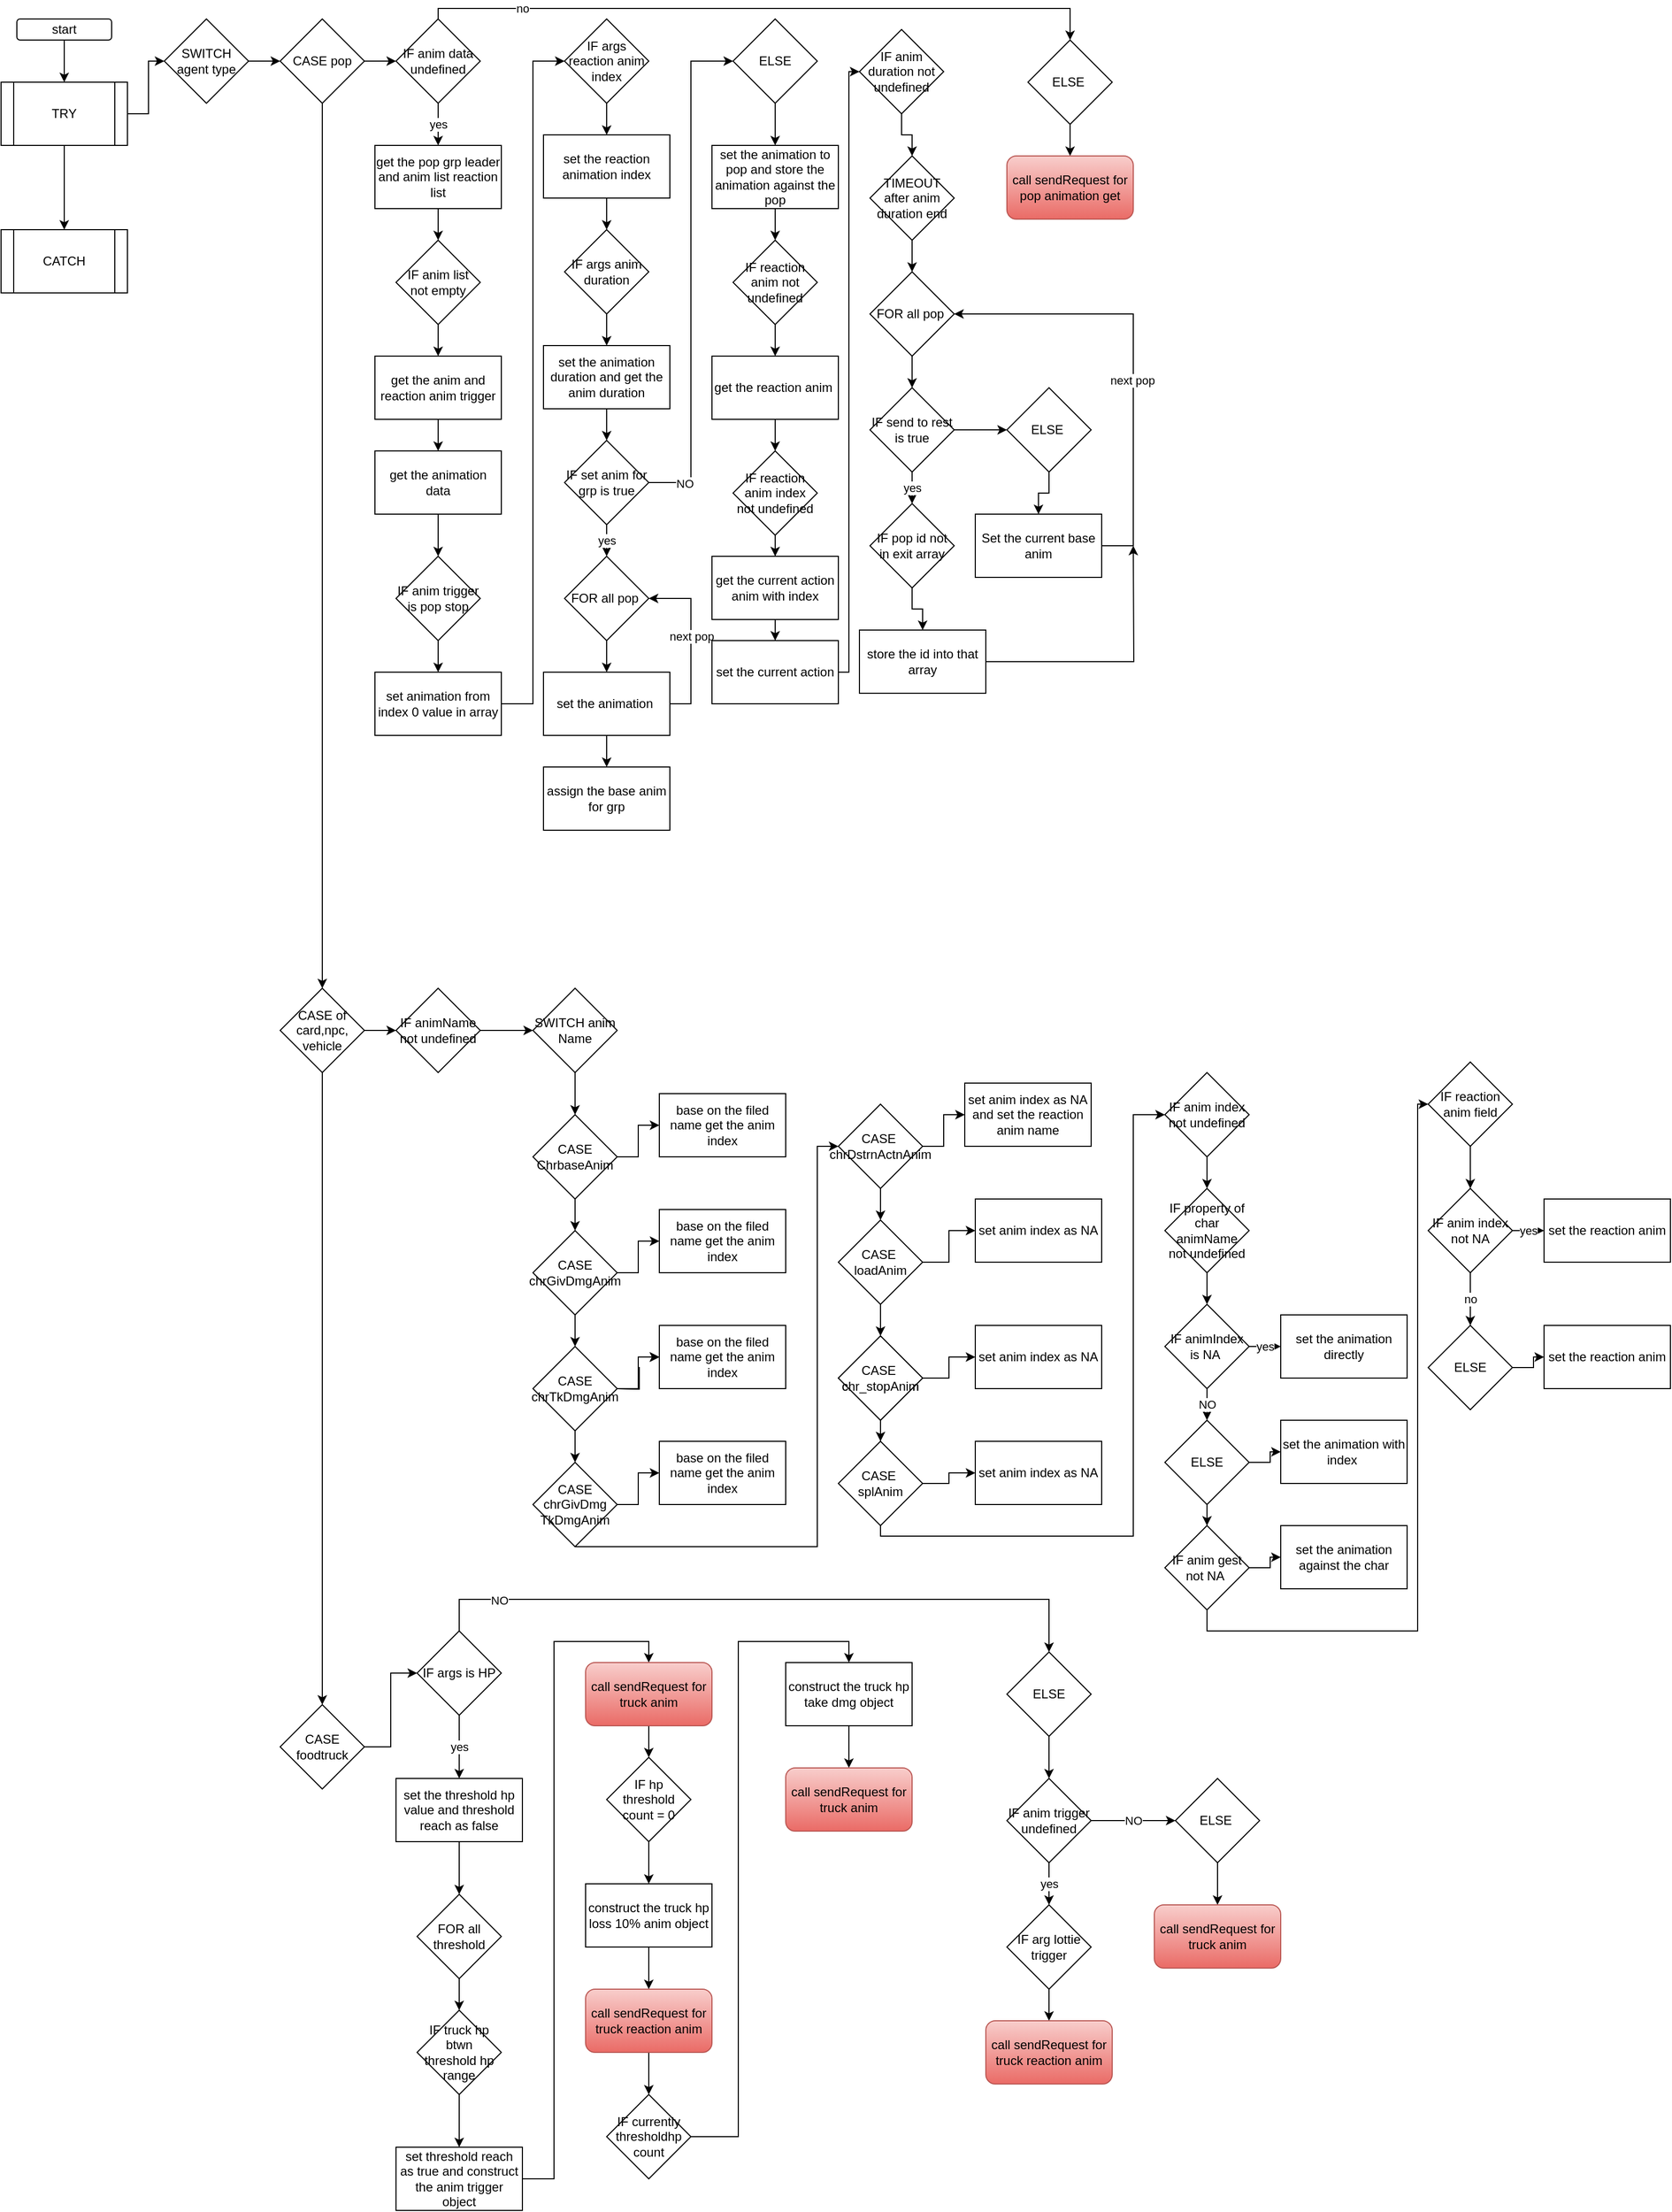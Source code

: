 <mxfile version="18.0.1" type="github">
  <diagram id="C_iFELaq9_Z8a1PLTSBP" name="Page-1">
    <mxGraphModel dx="1038" dy="579" grid="1" gridSize="10" guides="1" tooltips="1" connect="1" arrows="1" fold="1" page="1" pageScale="1" pageWidth="850" pageHeight="1100" math="0" shadow="0">
      <root>
        <mxCell id="0" />
        <mxCell id="1" parent="0" />
        <mxCell id="XiMoQWkBVZx55yZSZIgh-3" value="" style="edgeStyle=orthogonalEdgeStyle;rounded=0;orthogonalLoop=1;jettySize=auto;html=1;" edge="1" parent="1" source="XiMoQWkBVZx55yZSZIgh-1" target="XiMoQWkBVZx55yZSZIgh-2">
          <mxGeometry relative="1" as="geometry" />
        </mxCell>
        <mxCell id="XiMoQWkBVZx55yZSZIgh-1" value="start" style="rounded=1;whiteSpace=wrap;html=1;" vertex="1" parent="1">
          <mxGeometry x="40" y="40" width="90" height="20" as="geometry" />
        </mxCell>
        <mxCell id="XiMoQWkBVZx55yZSZIgh-5" value="" style="edgeStyle=orthogonalEdgeStyle;rounded=0;orthogonalLoop=1;jettySize=auto;html=1;" edge="1" parent="1" source="XiMoQWkBVZx55yZSZIgh-2" target="XiMoQWkBVZx55yZSZIgh-4">
          <mxGeometry relative="1" as="geometry" />
        </mxCell>
        <mxCell id="XiMoQWkBVZx55yZSZIgh-7" value="" style="edgeStyle=orthogonalEdgeStyle;rounded=0;orthogonalLoop=1;jettySize=auto;html=1;" edge="1" parent="1" source="XiMoQWkBVZx55yZSZIgh-2" target="XiMoQWkBVZx55yZSZIgh-6">
          <mxGeometry relative="1" as="geometry" />
        </mxCell>
        <mxCell id="XiMoQWkBVZx55yZSZIgh-2" value="TRY" style="shape=process;whiteSpace=wrap;html=1;backgroundOutline=1;" vertex="1" parent="1">
          <mxGeometry x="25" y="100" width="120" height="60" as="geometry" />
        </mxCell>
        <mxCell id="XiMoQWkBVZx55yZSZIgh-4" value="CATCH" style="shape=process;whiteSpace=wrap;html=1;backgroundOutline=1;" vertex="1" parent="1">
          <mxGeometry x="25" y="240" width="120" height="60" as="geometry" />
        </mxCell>
        <mxCell id="XiMoQWkBVZx55yZSZIgh-9" value="" style="edgeStyle=orthogonalEdgeStyle;rounded=0;orthogonalLoop=1;jettySize=auto;html=1;" edge="1" parent="1" source="XiMoQWkBVZx55yZSZIgh-6" target="XiMoQWkBVZx55yZSZIgh-8">
          <mxGeometry relative="1" as="geometry" />
        </mxCell>
        <mxCell id="XiMoQWkBVZx55yZSZIgh-6" value="SWITCH agent type" style="rhombus;whiteSpace=wrap;html=1;" vertex="1" parent="1">
          <mxGeometry x="180" y="40" width="80" height="80" as="geometry" />
        </mxCell>
        <mxCell id="XiMoQWkBVZx55yZSZIgh-11" value="" style="edgeStyle=orthogonalEdgeStyle;rounded=0;orthogonalLoop=1;jettySize=auto;html=1;" edge="1" parent="1" source="XiMoQWkBVZx55yZSZIgh-8" target="XiMoQWkBVZx55yZSZIgh-10">
          <mxGeometry relative="1" as="geometry" />
        </mxCell>
        <mxCell id="XiMoQWkBVZx55yZSZIgh-88" value="" style="edgeStyle=orthogonalEdgeStyle;rounded=0;orthogonalLoop=1;jettySize=auto;html=1;" edge="1" parent="1" source="XiMoQWkBVZx55yZSZIgh-8" target="XiMoQWkBVZx55yZSZIgh-87">
          <mxGeometry relative="1" as="geometry" />
        </mxCell>
        <mxCell id="XiMoQWkBVZx55yZSZIgh-8" value="CASE pop" style="rhombus;whiteSpace=wrap;html=1;" vertex="1" parent="1">
          <mxGeometry x="290" y="40" width="80" height="80" as="geometry" />
        </mxCell>
        <mxCell id="XiMoQWkBVZx55yZSZIgh-13" value="yes" style="edgeStyle=orthogonalEdgeStyle;rounded=0;orthogonalLoop=1;jettySize=auto;html=1;" edge="1" parent="1" source="XiMoQWkBVZx55yZSZIgh-10" target="XiMoQWkBVZx55yZSZIgh-12">
          <mxGeometry relative="1" as="geometry" />
        </mxCell>
        <mxCell id="XiMoQWkBVZx55yZSZIgh-83" value="" style="edgeStyle=orthogonalEdgeStyle;rounded=0;orthogonalLoop=1;jettySize=auto;html=1;" edge="1" parent="1" source="XiMoQWkBVZx55yZSZIgh-10" target="XiMoQWkBVZx55yZSZIgh-82">
          <mxGeometry relative="1" as="geometry">
            <Array as="points">
              <mxPoint x="440" y="30" />
              <mxPoint x="1040" y="30" />
            </Array>
          </mxGeometry>
        </mxCell>
        <mxCell id="XiMoQWkBVZx55yZSZIgh-84" value="no" style="edgeLabel;html=1;align=center;verticalAlign=middle;resizable=0;points=[];" vertex="1" connectable="0" parent="XiMoQWkBVZx55yZSZIgh-83">
          <mxGeometry x="-0.719" relative="1" as="geometry">
            <mxPoint as="offset" />
          </mxGeometry>
        </mxCell>
        <mxCell id="XiMoQWkBVZx55yZSZIgh-10" value="IF anim data undefined" style="rhombus;whiteSpace=wrap;html=1;" vertex="1" parent="1">
          <mxGeometry x="400" y="40" width="80" height="80" as="geometry" />
        </mxCell>
        <mxCell id="XiMoQWkBVZx55yZSZIgh-15" value="" style="edgeStyle=orthogonalEdgeStyle;rounded=0;orthogonalLoop=1;jettySize=auto;html=1;" edge="1" parent="1" source="XiMoQWkBVZx55yZSZIgh-12" target="XiMoQWkBVZx55yZSZIgh-14">
          <mxGeometry relative="1" as="geometry" />
        </mxCell>
        <mxCell id="XiMoQWkBVZx55yZSZIgh-12" value="get the pop grp leader and anim list reaction list" style="whiteSpace=wrap;html=1;" vertex="1" parent="1">
          <mxGeometry x="380" y="160" width="120" height="60" as="geometry" />
        </mxCell>
        <mxCell id="XiMoQWkBVZx55yZSZIgh-17" value="" style="edgeStyle=orthogonalEdgeStyle;rounded=0;orthogonalLoop=1;jettySize=auto;html=1;" edge="1" parent="1" source="XiMoQWkBVZx55yZSZIgh-14" target="XiMoQWkBVZx55yZSZIgh-16">
          <mxGeometry relative="1" as="geometry" />
        </mxCell>
        <mxCell id="XiMoQWkBVZx55yZSZIgh-14" value="IF anim list not empty" style="rhombus;whiteSpace=wrap;html=1;" vertex="1" parent="1">
          <mxGeometry x="400" y="250" width="80" height="80" as="geometry" />
        </mxCell>
        <mxCell id="XiMoQWkBVZx55yZSZIgh-19" value="" style="edgeStyle=orthogonalEdgeStyle;rounded=0;orthogonalLoop=1;jettySize=auto;html=1;" edge="1" parent="1" source="XiMoQWkBVZx55yZSZIgh-16" target="XiMoQWkBVZx55yZSZIgh-18">
          <mxGeometry relative="1" as="geometry" />
        </mxCell>
        <mxCell id="XiMoQWkBVZx55yZSZIgh-16" value="get the anim and reaction anim trigger" style="whiteSpace=wrap;html=1;" vertex="1" parent="1">
          <mxGeometry x="380" y="360" width="120" height="60" as="geometry" />
        </mxCell>
        <mxCell id="XiMoQWkBVZx55yZSZIgh-21" value="" style="edgeStyle=orthogonalEdgeStyle;rounded=0;orthogonalLoop=1;jettySize=auto;html=1;" edge="1" parent="1" source="XiMoQWkBVZx55yZSZIgh-18" target="XiMoQWkBVZx55yZSZIgh-20">
          <mxGeometry relative="1" as="geometry" />
        </mxCell>
        <mxCell id="XiMoQWkBVZx55yZSZIgh-18" value="get the animation data" style="whiteSpace=wrap;html=1;" vertex="1" parent="1">
          <mxGeometry x="380" y="450" width="120" height="60" as="geometry" />
        </mxCell>
        <mxCell id="XiMoQWkBVZx55yZSZIgh-23" value="" style="edgeStyle=orthogonalEdgeStyle;rounded=0;orthogonalLoop=1;jettySize=auto;html=1;" edge="1" parent="1" source="XiMoQWkBVZx55yZSZIgh-20" target="XiMoQWkBVZx55yZSZIgh-22">
          <mxGeometry relative="1" as="geometry" />
        </mxCell>
        <mxCell id="XiMoQWkBVZx55yZSZIgh-20" value="IF anim trigger is pop stop" style="rhombus;whiteSpace=wrap;html=1;" vertex="1" parent="1">
          <mxGeometry x="400" y="550" width="80" height="80" as="geometry" />
        </mxCell>
        <mxCell id="XiMoQWkBVZx55yZSZIgh-25" value="" style="edgeStyle=orthogonalEdgeStyle;rounded=0;orthogonalLoop=1;jettySize=auto;html=1;" edge="1" parent="1" source="XiMoQWkBVZx55yZSZIgh-22" target="XiMoQWkBVZx55yZSZIgh-24">
          <mxGeometry relative="1" as="geometry">
            <Array as="points">
              <mxPoint x="530" y="690" />
              <mxPoint x="530" y="80" />
            </Array>
          </mxGeometry>
        </mxCell>
        <mxCell id="XiMoQWkBVZx55yZSZIgh-22" value="set animation from index 0 value in array" style="whiteSpace=wrap;html=1;" vertex="1" parent="1">
          <mxGeometry x="380" y="660" width="120" height="60" as="geometry" />
        </mxCell>
        <mxCell id="XiMoQWkBVZx55yZSZIgh-27" value="" style="edgeStyle=orthogonalEdgeStyle;rounded=0;orthogonalLoop=1;jettySize=auto;html=1;" edge="1" parent="1" source="XiMoQWkBVZx55yZSZIgh-24" target="XiMoQWkBVZx55yZSZIgh-26">
          <mxGeometry relative="1" as="geometry" />
        </mxCell>
        <mxCell id="XiMoQWkBVZx55yZSZIgh-24" value="IF args reaction anim index" style="rhombus;whiteSpace=wrap;html=1;" vertex="1" parent="1">
          <mxGeometry x="560" y="40" width="80" height="80" as="geometry" />
        </mxCell>
        <mxCell id="XiMoQWkBVZx55yZSZIgh-30" value="" style="edgeStyle=orthogonalEdgeStyle;rounded=0;orthogonalLoop=1;jettySize=auto;html=1;" edge="1" parent="1" source="XiMoQWkBVZx55yZSZIgh-26" target="XiMoQWkBVZx55yZSZIgh-28">
          <mxGeometry relative="1" as="geometry" />
        </mxCell>
        <mxCell id="XiMoQWkBVZx55yZSZIgh-26" value="set the reaction animation index" style="whiteSpace=wrap;html=1;" vertex="1" parent="1">
          <mxGeometry x="540" y="150" width="120" height="60" as="geometry" />
        </mxCell>
        <mxCell id="XiMoQWkBVZx55yZSZIgh-32" value="" style="edgeStyle=orthogonalEdgeStyle;rounded=0;orthogonalLoop=1;jettySize=auto;html=1;" edge="1" parent="1" source="XiMoQWkBVZx55yZSZIgh-28" target="XiMoQWkBVZx55yZSZIgh-29">
          <mxGeometry relative="1" as="geometry" />
        </mxCell>
        <mxCell id="XiMoQWkBVZx55yZSZIgh-28" value="IF args anim duration" style="rhombus;whiteSpace=wrap;html=1;" vertex="1" parent="1">
          <mxGeometry x="560" y="240" width="80" height="80" as="geometry" />
        </mxCell>
        <mxCell id="XiMoQWkBVZx55yZSZIgh-34" value="" style="edgeStyle=orthogonalEdgeStyle;rounded=0;orthogonalLoop=1;jettySize=auto;html=1;" edge="1" parent="1" source="XiMoQWkBVZx55yZSZIgh-29" target="XiMoQWkBVZx55yZSZIgh-33">
          <mxGeometry relative="1" as="geometry" />
        </mxCell>
        <mxCell id="XiMoQWkBVZx55yZSZIgh-29" value="set the animation duration and get the anim duration" style="whiteSpace=wrap;html=1;" vertex="1" parent="1">
          <mxGeometry x="540" y="350" width="120" height="60" as="geometry" />
        </mxCell>
        <mxCell id="XiMoQWkBVZx55yZSZIgh-36" value="yes" style="edgeStyle=orthogonalEdgeStyle;rounded=0;orthogonalLoop=1;jettySize=auto;html=1;" edge="1" parent="1" source="XiMoQWkBVZx55yZSZIgh-33" target="XiMoQWkBVZx55yZSZIgh-35">
          <mxGeometry relative="1" as="geometry" />
        </mxCell>
        <mxCell id="XiMoQWkBVZx55yZSZIgh-46" value="" style="edgeStyle=orthogonalEdgeStyle;rounded=0;orthogonalLoop=1;jettySize=auto;html=1;entryX=0;entryY=0.5;entryDx=0;entryDy=0;" edge="1" parent="1" source="XiMoQWkBVZx55yZSZIgh-33" target="XiMoQWkBVZx55yZSZIgh-45">
          <mxGeometry relative="1" as="geometry">
            <Array as="points">
              <mxPoint x="680" y="480" />
              <mxPoint x="680" y="80" />
            </Array>
          </mxGeometry>
        </mxCell>
        <mxCell id="XiMoQWkBVZx55yZSZIgh-47" value="NO" style="edgeLabel;html=1;align=center;verticalAlign=middle;resizable=0;points=[];" vertex="1" connectable="0" parent="XiMoQWkBVZx55yZSZIgh-46">
          <mxGeometry x="-0.859" y="-1" relative="1" as="geometry">
            <mxPoint as="offset" />
          </mxGeometry>
        </mxCell>
        <mxCell id="XiMoQWkBVZx55yZSZIgh-33" value="IF set anim for grp is true" style="rhombus;whiteSpace=wrap;html=1;" vertex="1" parent="1">
          <mxGeometry x="560" y="440" width="80" height="80" as="geometry" />
        </mxCell>
        <mxCell id="XiMoQWkBVZx55yZSZIgh-40" value="" style="edgeStyle=orthogonalEdgeStyle;rounded=0;orthogonalLoop=1;jettySize=auto;html=1;" edge="1" parent="1" source="XiMoQWkBVZx55yZSZIgh-35" target="XiMoQWkBVZx55yZSZIgh-39">
          <mxGeometry relative="1" as="geometry" />
        </mxCell>
        <mxCell id="XiMoQWkBVZx55yZSZIgh-35" value="FOR all pop&amp;nbsp;" style="rhombus;whiteSpace=wrap;html=1;" vertex="1" parent="1">
          <mxGeometry x="560" y="550" width="80" height="80" as="geometry" />
        </mxCell>
        <mxCell id="XiMoQWkBVZx55yZSZIgh-42" value="" style="edgeStyle=orthogonalEdgeStyle;rounded=0;orthogonalLoop=1;jettySize=auto;html=1;" edge="1" parent="1" source="XiMoQWkBVZx55yZSZIgh-39" target="XiMoQWkBVZx55yZSZIgh-41">
          <mxGeometry relative="1" as="geometry" />
        </mxCell>
        <mxCell id="XiMoQWkBVZx55yZSZIgh-43" style="edgeStyle=orthogonalEdgeStyle;rounded=0;orthogonalLoop=1;jettySize=auto;html=1;entryX=1;entryY=0.5;entryDx=0;entryDy=0;" edge="1" parent="1" source="XiMoQWkBVZx55yZSZIgh-39" target="XiMoQWkBVZx55yZSZIgh-35">
          <mxGeometry relative="1" as="geometry">
            <Array as="points">
              <mxPoint x="680" y="690" />
              <mxPoint x="680" y="590" />
            </Array>
          </mxGeometry>
        </mxCell>
        <mxCell id="XiMoQWkBVZx55yZSZIgh-44" value="next pop&amp;nbsp;" style="edgeLabel;html=1;align=center;verticalAlign=middle;resizable=0;points=[];" vertex="1" connectable="0" parent="XiMoQWkBVZx55yZSZIgh-43">
          <mxGeometry x="0.05" y="-2" relative="1" as="geometry">
            <mxPoint as="offset" />
          </mxGeometry>
        </mxCell>
        <mxCell id="XiMoQWkBVZx55yZSZIgh-39" value="set the animation&amp;nbsp;" style="whiteSpace=wrap;html=1;" vertex="1" parent="1">
          <mxGeometry x="540" y="660" width="120" height="60" as="geometry" />
        </mxCell>
        <mxCell id="XiMoQWkBVZx55yZSZIgh-41" value="assign the base anim for grp" style="whiteSpace=wrap;html=1;" vertex="1" parent="1">
          <mxGeometry x="540" y="750" width="120" height="60" as="geometry" />
        </mxCell>
        <mxCell id="XiMoQWkBVZx55yZSZIgh-49" value="" style="edgeStyle=orthogonalEdgeStyle;rounded=0;orthogonalLoop=1;jettySize=auto;html=1;" edge="1" parent="1" source="XiMoQWkBVZx55yZSZIgh-45" target="XiMoQWkBVZx55yZSZIgh-48">
          <mxGeometry relative="1" as="geometry" />
        </mxCell>
        <mxCell id="XiMoQWkBVZx55yZSZIgh-45" value="ELSE" style="rhombus;whiteSpace=wrap;html=1;" vertex="1" parent="1">
          <mxGeometry x="720" y="40" width="80" height="80" as="geometry" />
        </mxCell>
        <mxCell id="XiMoQWkBVZx55yZSZIgh-51" value="" style="edgeStyle=orthogonalEdgeStyle;rounded=0;orthogonalLoop=1;jettySize=auto;html=1;" edge="1" parent="1" source="XiMoQWkBVZx55yZSZIgh-48" target="XiMoQWkBVZx55yZSZIgh-50">
          <mxGeometry relative="1" as="geometry" />
        </mxCell>
        <mxCell id="XiMoQWkBVZx55yZSZIgh-48" value="set the animation to pop and store the animation against the pop" style="whiteSpace=wrap;html=1;" vertex="1" parent="1">
          <mxGeometry x="700" y="160" width="120" height="60" as="geometry" />
        </mxCell>
        <mxCell id="XiMoQWkBVZx55yZSZIgh-53" value="" style="edgeStyle=orthogonalEdgeStyle;rounded=0;orthogonalLoop=1;jettySize=auto;html=1;" edge="1" parent="1" source="XiMoQWkBVZx55yZSZIgh-50" target="XiMoQWkBVZx55yZSZIgh-52">
          <mxGeometry relative="1" as="geometry" />
        </mxCell>
        <mxCell id="XiMoQWkBVZx55yZSZIgh-50" value="IF reaction anim not undefined" style="rhombus;whiteSpace=wrap;html=1;" vertex="1" parent="1">
          <mxGeometry x="720" y="250" width="80" height="80" as="geometry" />
        </mxCell>
        <mxCell id="XiMoQWkBVZx55yZSZIgh-55" value="" style="edgeStyle=orthogonalEdgeStyle;rounded=0;orthogonalLoop=1;jettySize=auto;html=1;" edge="1" parent="1" source="XiMoQWkBVZx55yZSZIgh-52" target="XiMoQWkBVZx55yZSZIgh-54">
          <mxGeometry relative="1" as="geometry" />
        </mxCell>
        <mxCell id="XiMoQWkBVZx55yZSZIgh-52" value="get the reaction anim&amp;nbsp;" style="whiteSpace=wrap;html=1;" vertex="1" parent="1">
          <mxGeometry x="700" y="360" width="120" height="60" as="geometry" />
        </mxCell>
        <mxCell id="XiMoQWkBVZx55yZSZIgh-57" value="" style="edgeStyle=orthogonalEdgeStyle;rounded=0;orthogonalLoop=1;jettySize=auto;html=1;" edge="1" parent="1" source="XiMoQWkBVZx55yZSZIgh-54" target="XiMoQWkBVZx55yZSZIgh-56">
          <mxGeometry relative="1" as="geometry" />
        </mxCell>
        <mxCell id="XiMoQWkBVZx55yZSZIgh-54" value="IF reaction anim index not undefined" style="rhombus;whiteSpace=wrap;html=1;" vertex="1" parent="1">
          <mxGeometry x="720" y="450" width="80" height="80" as="geometry" />
        </mxCell>
        <mxCell id="XiMoQWkBVZx55yZSZIgh-59" value="" style="edgeStyle=orthogonalEdgeStyle;rounded=0;orthogonalLoop=1;jettySize=auto;html=1;" edge="1" parent="1" source="XiMoQWkBVZx55yZSZIgh-56" target="XiMoQWkBVZx55yZSZIgh-58">
          <mxGeometry relative="1" as="geometry" />
        </mxCell>
        <mxCell id="XiMoQWkBVZx55yZSZIgh-56" value="get the current action anim with index" style="whiteSpace=wrap;html=1;" vertex="1" parent="1">
          <mxGeometry x="700" y="550" width="120" height="60" as="geometry" />
        </mxCell>
        <mxCell id="XiMoQWkBVZx55yZSZIgh-61" value="" style="edgeStyle=orthogonalEdgeStyle;rounded=0;orthogonalLoop=1;jettySize=auto;html=1;entryX=0;entryY=0.5;entryDx=0;entryDy=0;" edge="1" parent="1" source="XiMoQWkBVZx55yZSZIgh-58" target="XiMoQWkBVZx55yZSZIgh-60">
          <mxGeometry relative="1" as="geometry">
            <Array as="points">
              <mxPoint x="830" y="660" />
              <mxPoint x="830" y="90" />
            </Array>
          </mxGeometry>
        </mxCell>
        <mxCell id="XiMoQWkBVZx55yZSZIgh-58" value="set the current action" style="whiteSpace=wrap;html=1;" vertex="1" parent="1">
          <mxGeometry x="700" y="630" width="120" height="60" as="geometry" />
        </mxCell>
        <mxCell id="XiMoQWkBVZx55yZSZIgh-63" value="" style="edgeStyle=orthogonalEdgeStyle;rounded=0;orthogonalLoop=1;jettySize=auto;html=1;" edge="1" parent="1" source="XiMoQWkBVZx55yZSZIgh-60" target="XiMoQWkBVZx55yZSZIgh-62">
          <mxGeometry relative="1" as="geometry" />
        </mxCell>
        <mxCell id="XiMoQWkBVZx55yZSZIgh-60" value="IF anim duration not undefined" style="rhombus;whiteSpace=wrap;html=1;" vertex="1" parent="1">
          <mxGeometry x="840" y="50" width="80" height="80" as="geometry" />
        </mxCell>
        <mxCell id="XiMoQWkBVZx55yZSZIgh-65" value="" style="edgeStyle=orthogonalEdgeStyle;rounded=0;orthogonalLoop=1;jettySize=auto;html=1;" edge="1" parent="1" source="XiMoQWkBVZx55yZSZIgh-62" target="XiMoQWkBVZx55yZSZIgh-64">
          <mxGeometry relative="1" as="geometry" />
        </mxCell>
        <mxCell id="XiMoQWkBVZx55yZSZIgh-62" value="TIMEOUT after anim duration end" style="rhombus;whiteSpace=wrap;html=1;" vertex="1" parent="1">
          <mxGeometry x="850" y="170" width="80" height="80" as="geometry" />
        </mxCell>
        <mxCell id="XiMoQWkBVZx55yZSZIgh-67" value="" style="edgeStyle=orthogonalEdgeStyle;rounded=0;orthogonalLoop=1;jettySize=auto;html=1;" edge="1" parent="1" source="XiMoQWkBVZx55yZSZIgh-64" target="XiMoQWkBVZx55yZSZIgh-66">
          <mxGeometry relative="1" as="geometry" />
        </mxCell>
        <mxCell id="XiMoQWkBVZx55yZSZIgh-64" value="FOR all pop&amp;nbsp;" style="rhombus;whiteSpace=wrap;html=1;" vertex="1" parent="1">
          <mxGeometry x="850" y="280" width="80" height="80" as="geometry" />
        </mxCell>
        <mxCell id="XiMoQWkBVZx55yZSZIgh-69" value="yes" style="edgeStyle=orthogonalEdgeStyle;rounded=0;orthogonalLoop=1;jettySize=auto;html=1;" edge="1" parent="1" source="XiMoQWkBVZx55yZSZIgh-66" target="XiMoQWkBVZx55yZSZIgh-68">
          <mxGeometry relative="1" as="geometry" />
        </mxCell>
        <mxCell id="XiMoQWkBVZx55yZSZIgh-75" value="" style="edgeStyle=orthogonalEdgeStyle;rounded=0;orthogonalLoop=1;jettySize=auto;html=1;" edge="1" parent="1" source="XiMoQWkBVZx55yZSZIgh-66" target="XiMoQWkBVZx55yZSZIgh-74">
          <mxGeometry relative="1" as="geometry" />
        </mxCell>
        <mxCell id="XiMoQWkBVZx55yZSZIgh-66" value="IF send to rest is true" style="rhombus;whiteSpace=wrap;html=1;" vertex="1" parent="1">
          <mxGeometry x="850" y="390" width="80" height="80" as="geometry" />
        </mxCell>
        <mxCell id="XiMoQWkBVZx55yZSZIgh-71" value="" style="edgeStyle=orthogonalEdgeStyle;rounded=0;orthogonalLoop=1;jettySize=auto;html=1;" edge="1" parent="1" source="XiMoQWkBVZx55yZSZIgh-68" target="XiMoQWkBVZx55yZSZIgh-70">
          <mxGeometry relative="1" as="geometry" />
        </mxCell>
        <mxCell id="XiMoQWkBVZx55yZSZIgh-68" value="IF pop id not in exit array" style="rhombus;whiteSpace=wrap;html=1;" vertex="1" parent="1">
          <mxGeometry x="850" y="500" width="80" height="80" as="geometry" />
        </mxCell>
        <mxCell id="XiMoQWkBVZx55yZSZIgh-80" style="edgeStyle=orthogonalEdgeStyle;rounded=0;orthogonalLoop=1;jettySize=auto;html=1;" edge="1" parent="1" source="XiMoQWkBVZx55yZSZIgh-70">
          <mxGeometry relative="1" as="geometry">
            <mxPoint x="1100" y="540" as="targetPoint" />
          </mxGeometry>
        </mxCell>
        <mxCell id="XiMoQWkBVZx55yZSZIgh-70" value="store the id into that array" style="whiteSpace=wrap;html=1;" vertex="1" parent="1">
          <mxGeometry x="840" y="620" width="120" height="60" as="geometry" />
        </mxCell>
        <mxCell id="XiMoQWkBVZx55yZSZIgh-78" value="" style="edgeStyle=orthogonalEdgeStyle;rounded=0;orthogonalLoop=1;jettySize=auto;html=1;" edge="1" parent="1" source="XiMoQWkBVZx55yZSZIgh-74" target="XiMoQWkBVZx55yZSZIgh-77">
          <mxGeometry relative="1" as="geometry" />
        </mxCell>
        <mxCell id="XiMoQWkBVZx55yZSZIgh-74" value="ELSE&amp;nbsp;" style="rhombus;whiteSpace=wrap;html=1;" vertex="1" parent="1">
          <mxGeometry x="980" y="390" width="80" height="80" as="geometry" />
        </mxCell>
        <mxCell id="XiMoQWkBVZx55yZSZIgh-79" style="edgeStyle=orthogonalEdgeStyle;rounded=0;orthogonalLoop=1;jettySize=auto;html=1;entryX=1;entryY=0.5;entryDx=0;entryDy=0;" edge="1" parent="1" source="XiMoQWkBVZx55yZSZIgh-77" target="XiMoQWkBVZx55yZSZIgh-64">
          <mxGeometry relative="1" as="geometry">
            <Array as="points">
              <mxPoint x="1100" y="540" />
              <mxPoint x="1100" y="320" />
            </Array>
          </mxGeometry>
        </mxCell>
        <mxCell id="XiMoQWkBVZx55yZSZIgh-81" value="next pop" style="edgeLabel;html=1;align=center;verticalAlign=middle;resizable=0;points=[];" vertex="1" connectable="0" parent="XiMoQWkBVZx55yZSZIgh-79">
          <mxGeometry x="-0.106" y="1" relative="1" as="geometry">
            <mxPoint as="offset" />
          </mxGeometry>
        </mxCell>
        <mxCell id="XiMoQWkBVZx55yZSZIgh-77" value="Set the current base anim" style="whiteSpace=wrap;html=1;" vertex="1" parent="1">
          <mxGeometry x="950" y="510" width="120" height="60" as="geometry" />
        </mxCell>
        <mxCell id="XiMoQWkBVZx55yZSZIgh-86" value="" style="edgeStyle=orthogonalEdgeStyle;rounded=0;orthogonalLoop=1;jettySize=auto;html=1;" edge="1" parent="1" source="XiMoQWkBVZx55yZSZIgh-82">
          <mxGeometry relative="1" as="geometry">
            <mxPoint x="1040" y="170" as="targetPoint" />
          </mxGeometry>
        </mxCell>
        <mxCell id="XiMoQWkBVZx55yZSZIgh-82" value="ELSE&amp;nbsp;" style="rhombus;whiteSpace=wrap;html=1;" vertex="1" parent="1">
          <mxGeometry x="1000" y="60" width="80" height="80" as="geometry" />
        </mxCell>
        <mxCell id="XiMoQWkBVZx55yZSZIgh-91" value="" style="edgeStyle=orthogonalEdgeStyle;rounded=0;orthogonalLoop=1;jettySize=auto;html=1;" edge="1" parent="1" source="XiMoQWkBVZx55yZSZIgh-87" target="XiMoQWkBVZx55yZSZIgh-90">
          <mxGeometry relative="1" as="geometry" />
        </mxCell>
        <mxCell id="XiMoQWkBVZx55yZSZIgh-179" value="" style="edgeStyle=orthogonalEdgeStyle;rounded=0;orthogonalLoop=1;jettySize=auto;html=1;" edge="1" parent="1" source="XiMoQWkBVZx55yZSZIgh-87" target="XiMoQWkBVZx55yZSZIgh-178">
          <mxGeometry relative="1" as="geometry" />
        </mxCell>
        <mxCell id="XiMoQWkBVZx55yZSZIgh-87" value="CASE of card,npc,&lt;br&gt;vehicle" style="rhombus;whiteSpace=wrap;html=1;" vertex="1" parent="1">
          <mxGeometry x="290" y="960" width="80" height="80" as="geometry" />
        </mxCell>
        <mxCell id="XiMoQWkBVZx55yZSZIgh-89" value="call&amp;nbsp;sendRequest for pop animation get" style="rounded=1;whiteSpace=wrap;html=1;fillColor=#f8cecc;gradientColor=#ea6b66;strokeColor=#b85450;" vertex="1" parent="1">
          <mxGeometry x="980" y="170" width="120" height="60" as="geometry" />
        </mxCell>
        <mxCell id="XiMoQWkBVZx55yZSZIgh-93" value="" style="edgeStyle=orthogonalEdgeStyle;rounded=0;orthogonalLoop=1;jettySize=auto;html=1;" edge="1" parent="1" source="XiMoQWkBVZx55yZSZIgh-90" target="XiMoQWkBVZx55yZSZIgh-92">
          <mxGeometry relative="1" as="geometry" />
        </mxCell>
        <mxCell id="XiMoQWkBVZx55yZSZIgh-90" value="IF animName not undefined" style="rhombus;whiteSpace=wrap;html=1;" vertex="1" parent="1">
          <mxGeometry x="400" y="960" width="80" height="80" as="geometry" />
        </mxCell>
        <mxCell id="XiMoQWkBVZx55yZSZIgh-95" value="" style="edgeStyle=orthogonalEdgeStyle;rounded=0;orthogonalLoop=1;jettySize=auto;html=1;" edge="1" parent="1" source="XiMoQWkBVZx55yZSZIgh-92" target="XiMoQWkBVZx55yZSZIgh-94">
          <mxGeometry relative="1" as="geometry" />
        </mxCell>
        <mxCell id="XiMoQWkBVZx55yZSZIgh-92" value="SWITCH anim Name" style="rhombus;whiteSpace=wrap;html=1;" vertex="1" parent="1">
          <mxGeometry x="530" y="960" width="80" height="80" as="geometry" />
        </mxCell>
        <mxCell id="XiMoQWkBVZx55yZSZIgh-97" value="" style="edgeStyle=orthogonalEdgeStyle;rounded=0;orthogonalLoop=1;jettySize=auto;html=1;" edge="1" parent="1" source="XiMoQWkBVZx55yZSZIgh-94" target="XiMoQWkBVZx55yZSZIgh-96">
          <mxGeometry relative="1" as="geometry" />
        </mxCell>
        <mxCell id="XiMoQWkBVZx55yZSZIgh-103" value="" style="edgeStyle=orthogonalEdgeStyle;rounded=0;orthogonalLoop=1;jettySize=auto;html=1;" edge="1" parent="1" source="XiMoQWkBVZx55yZSZIgh-94" target="XiMoQWkBVZx55yZSZIgh-101">
          <mxGeometry relative="1" as="geometry" />
        </mxCell>
        <mxCell id="XiMoQWkBVZx55yZSZIgh-94" value="CASE ChrbaseAnim" style="rhombus;whiteSpace=wrap;html=1;" vertex="1" parent="1">
          <mxGeometry x="530" y="1080" width="80" height="80" as="geometry" />
        </mxCell>
        <mxCell id="XiMoQWkBVZx55yZSZIgh-96" value="base on the filed name get the anim index" style="whiteSpace=wrap;html=1;" vertex="1" parent="1">
          <mxGeometry x="650" y="1060" width="120" height="60" as="geometry" />
        </mxCell>
        <mxCell id="XiMoQWkBVZx55yZSZIgh-100" value="" style="edgeStyle=orthogonalEdgeStyle;rounded=0;orthogonalLoop=1;jettySize=auto;html=1;" edge="1" parent="1" source="XiMoQWkBVZx55yZSZIgh-101" target="XiMoQWkBVZx55yZSZIgh-102">
          <mxGeometry relative="1" as="geometry" />
        </mxCell>
        <mxCell id="XiMoQWkBVZx55yZSZIgh-107" value="" style="edgeStyle=orthogonalEdgeStyle;rounded=0;orthogonalLoop=1;jettySize=auto;html=1;" edge="1" parent="1" source="XiMoQWkBVZx55yZSZIgh-101" target="XiMoQWkBVZx55yZSZIgh-105">
          <mxGeometry relative="1" as="geometry" />
        </mxCell>
        <mxCell id="XiMoQWkBVZx55yZSZIgh-101" value="CASE chrGivDmgAnim" style="rhombus;whiteSpace=wrap;html=1;" vertex="1" parent="1">
          <mxGeometry x="530" y="1190" width="80" height="80" as="geometry" />
        </mxCell>
        <mxCell id="XiMoQWkBVZx55yZSZIgh-102" value="base on the filed name get the anim index" style="whiteSpace=wrap;html=1;" vertex="1" parent="1">
          <mxGeometry x="650" y="1170" width="120" height="60" as="geometry" />
        </mxCell>
        <mxCell id="XiMoQWkBVZx55yZSZIgh-104" value="" style="edgeStyle=orthogonalEdgeStyle;rounded=0;orthogonalLoop=1;jettySize=auto;html=1;" edge="1" parent="1" source="XiMoQWkBVZx55yZSZIgh-105" target="XiMoQWkBVZx55yZSZIgh-106">
          <mxGeometry relative="1" as="geometry" />
        </mxCell>
        <mxCell id="XiMoQWkBVZx55yZSZIgh-121" value="" style="edgeStyle=orthogonalEdgeStyle;rounded=0;orthogonalLoop=1;jettySize=auto;html=1;" edge="1" parent="1" source="XiMoQWkBVZx55yZSZIgh-105" target="XiMoQWkBVZx55yZSZIgh-117">
          <mxGeometry relative="1" as="geometry" />
        </mxCell>
        <mxCell id="XiMoQWkBVZx55yZSZIgh-105" value="CASE chrTkDmgAnim" style="rhombus;whiteSpace=wrap;html=1;" vertex="1" parent="1">
          <mxGeometry x="530" y="1300" width="80" height="80" as="geometry" />
        </mxCell>
        <mxCell id="XiMoQWkBVZx55yZSZIgh-106" value="base on the filed name get the anim index" style="whiteSpace=wrap;html=1;" vertex="1" parent="1">
          <mxGeometry x="650" y="1280" width="120" height="60" as="geometry" />
        </mxCell>
        <mxCell id="XiMoQWkBVZx55yZSZIgh-108" value="" style="edgeStyle=orthogonalEdgeStyle;rounded=0;orthogonalLoop=1;jettySize=auto;html=1;" edge="1" target="XiMoQWkBVZx55yZSZIgh-109" parent="1">
          <mxGeometry relative="1" as="geometry">
            <mxPoint x="610" y="1340" as="sourcePoint" />
          </mxGeometry>
        </mxCell>
        <mxCell id="XiMoQWkBVZx55yZSZIgh-109" value="base on the filed name get the anim index" style="whiteSpace=wrap;html=1;" vertex="1" parent="1">
          <mxGeometry x="650" y="1280" width="120" height="60" as="geometry" />
        </mxCell>
        <mxCell id="XiMoQWkBVZx55yZSZIgh-110" value="" style="edgeStyle=orthogonalEdgeStyle;rounded=0;orthogonalLoop=1;jettySize=auto;html=1;" edge="1" target="XiMoQWkBVZx55yZSZIgh-111" parent="1">
          <mxGeometry relative="1" as="geometry">
            <mxPoint x="610" y="1340" as="sourcePoint" />
          </mxGeometry>
        </mxCell>
        <mxCell id="XiMoQWkBVZx55yZSZIgh-111" value="base on the filed name get the anim index" style="whiteSpace=wrap;html=1;" vertex="1" parent="1">
          <mxGeometry x="650" y="1280" width="120" height="60" as="geometry" />
        </mxCell>
        <mxCell id="XiMoQWkBVZx55yZSZIgh-119" value="" style="edgeStyle=orthogonalEdgeStyle;rounded=0;orthogonalLoop=1;jettySize=auto;html=1;" edge="1" parent="1" source="XiMoQWkBVZx55yZSZIgh-117" target="XiMoQWkBVZx55yZSZIgh-118">
          <mxGeometry relative="1" as="geometry" />
        </mxCell>
        <mxCell id="XiMoQWkBVZx55yZSZIgh-124" style="edgeStyle=orthogonalEdgeStyle;rounded=0;orthogonalLoop=1;jettySize=auto;html=1;entryX=0;entryY=0.5;entryDx=0;entryDy=0;" edge="1" parent="1" source="XiMoQWkBVZx55yZSZIgh-117" target="XiMoQWkBVZx55yZSZIgh-122">
          <mxGeometry relative="1" as="geometry">
            <Array as="points">
              <mxPoint x="800" y="1490" />
              <mxPoint x="800" y="1110" />
            </Array>
          </mxGeometry>
        </mxCell>
        <mxCell id="XiMoQWkBVZx55yZSZIgh-117" value="CASE chrGivDmg&lt;br&gt;TkDmgAnim" style="rhombus;whiteSpace=wrap;html=1;" vertex="1" parent="1">
          <mxGeometry x="530" y="1410" width="80" height="80" as="geometry" />
        </mxCell>
        <mxCell id="XiMoQWkBVZx55yZSZIgh-118" value="base on the filed name get the anim index" style="whiteSpace=wrap;html=1;" vertex="1" parent="1">
          <mxGeometry x="650" y="1390" width="120" height="60" as="geometry" />
        </mxCell>
        <mxCell id="XiMoQWkBVZx55yZSZIgh-125" value="" style="edgeStyle=orthogonalEdgeStyle;rounded=0;orthogonalLoop=1;jettySize=auto;html=1;" edge="1" parent="1" source="XiMoQWkBVZx55yZSZIgh-122" target="XiMoQWkBVZx55yZSZIgh-123">
          <mxGeometry relative="1" as="geometry" />
        </mxCell>
        <mxCell id="XiMoQWkBVZx55yZSZIgh-128" value="" style="edgeStyle=orthogonalEdgeStyle;rounded=0;orthogonalLoop=1;jettySize=auto;html=1;" edge="1" parent="1" source="XiMoQWkBVZx55yZSZIgh-122" target="XiMoQWkBVZx55yZSZIgh-126">
          <mxGeometry relative="1" as="geometry" />
        </mxCell>
        <mxCell id="XiMoQWkBVZx55yZSZIgh-122" value="CASE&amp;nbsp;&lt;br&gt;chrDstrnActnAnim" style="rhombus;whiteSpace=wrap;html=1;" vertex="1" parent="1">
          <mxGeometry x="820" y="1070" width="80" height="80" as="geometry" />
        </mxCell>
        <mxCell id="XiMoQWkBVZx55yZSZIgh-123" value="set anim index as NA and set the reaction anim name" style="whiteSpace=wrap;html=1;" vertex="1" parent="1">
          <mxGeometry x="940" y="1050" width="120" height="60" as="geometry" />
        </mxCell>
        <mxCell id="XiMoQWkBVZx55yZSZIgh-129" value="" style="edgeStyle=orthogonalEdgeStyle;rounded=0;orthogonalLoop=1;jettySize=auto;html=1;" edge="1" parent="1" source="XiMoQWkBVZx55yZSZIgh-126" target="XiMoQWkBVZx55yZSZIgh-127">
          <mxGeometry relative="1" as="geometry" />
        </mxCell>
        <mxCell id="XiMoQWkBVZx55yZSZIgh-132" value="" style="edgeStyle=orthogonalEdgeStyle;rounded=0;orthogonalLoop=1;jettySize=auto;html=1;" edge="1" parent="1" source="XiMoQWkBVZx55yZSZIgh-126" target="XiMoQWkBVZx55yZSZIgh-130">
          <mxGeometry relative="1" as="geometry" />
        </mxCell>
        <mxCell id="XiMoQWkBVZx55yZSZIgh-126" value="CASE&amp;nbsp;&lt;br&gt;loadAnim" style="rhombus;whiteSpace=wrap;html=1;" vertex="1" parent="1">
          <mxGeometry x="820" y="1180" width="80" height="80" as="geometry" />
        </mxCell>
        <mxCell id="XiMoQWkBVZx55yZSZIgh-127" value="set anim index as NA" style="whiteSpace=wrap;html=1;" vertex="1" parent="1">
          <mxGeometry x="950" y="1160" width="120" height="60" as="geometry" />
        </mxCell>
        <mxCell id="XiMoQWkBVZx55yZSZIgh-133" value="" style="edgeStyle=orthogonalEdgeStyle;rounded=0;orthogonalLoop=1;jettySize=auto;html=1;" edge="1" parent="1" source="XiMoQWkBVZx55yZSZIgh-130" target="XiMoQWkBVZx55yZSZIgh-131">
          <mxGeometry relative="1" as="geometry" />
        </mxCell>
        <mxCell id="XiMoQWkBVZx55yZSZIgh-130" value="CASE&amp;nbsp;&lt;br&gt;chr_stopAnim" style="rhombus;whiteSpace=wrap;html=1;" vertex="1" parent="1">
          <mxGeometry x="820" y="1290" width="80" height="80" as="geometry" />
        </mxCell>
        <mxCell id="XiMoQWkBVZx55yZSZIgh-131" value="set anim index as NA" style="whiteSpace=wrap;html=1;" vertex="1" parent="1">
          <mxGeometry x="950" y="1280" width="120" height="60" as="geometry" />
        </mxCell>
        <mxCell id="XiMoQWkBVZx55yZSZIgh-145" value="" style="edgeStyle=orthogonalEdgeStyle;rounded=0;orthogonalLoop=1;jettySize=auto;html=1;" edge="1" parent="1" source="XiMoQWkBVZx55yZSZIgh-134" target="XiMoQWkBVZx55yZSZIgh-141">
          <mxGeometry relative="1" as="geometry" />
        </mxCell>
        <mxCell id="XiMoQWkBVZx55yZSZIgh-134" value="CASE&amp;nbsp;&lt;br&gt;chr_stopAnim" style="rhombus;whiteSpace=wrap;html=1;" vertex="1" parent="1">
          <mxGeometry x="820" y="1290" width="80" height="80" as="geometry" />
        </mxCell>
        <mxCell id="XiMoQWkBVZx55yZSZIgh-135" value="" style="edgeStyle=orthogonalEdgeStyle;rounded=0;orthogonalLoop=1;jettySize=auto;html=1;" edge="1" parent="1" target="XiMoQWkBVZx55yZSZIgh-137">
          <mxGeometry relative="1" as="geometry">
            <mxPoint x="900" y="1440" as="sourcePoint" />
          </mxGeometry>
        </mxCell>
        <mxCell id="XiMoQWkBVZx55yZSZIgh-140" value="" style="edgeStyle=orthogonalEdgeStyle;rounded=0;orthogonalLoop=1;jettySize=auto;html=1;" edge="1" parent="1" source="XiMoQWkBVZx55yZSZIgh-141" target="XiMoQWkBVZx55yZSZIgh-142">
          <mxGeometry relative="1" as="geometry" />
        </mxCell>
        <mxCell id="XiMoQWkBVZx55yZSZIgh-147" value="" style="edgeStyle=orthogonalEdgeStyle;rounded=0;orthogonalLoop=1;jettySize=auto;html=1;" edge="1" parent="1" source="XiMoQWkBVZx55yZSZIgh-141" target="XiMoQWkBVZx55yZSZIgh-146">
          <mxGeometry relative="1" as="geometry">
            <Array as="points">
              <mxPoint x="860" y="1480" />
              <mxPoint x="1100" y="1480" />
            </Array>
          </mxGeometry>
        </mxCell>
        <mxCell id="XiMoQWkBVZx55yZSZIgh-141" value="CASE&amp;nbsp;&lt;br&gt;splAnim" style="rhombus;whiteSpace=wrap;html=1;" vertex="1" parent="1">
          <mxGeometry x="820" y="1390" width="80" height="80" as="geometry" />
        </mxCell>
        <mxCell id="XiMoQWkBVZx55yZSZIgh-142" value="set anim index as NA" style="whiteSpace=wrap;html=1;" vertex="1" parent="1">
          <mxGeometry x="950" y="1390" width="120" height="60" as="geometry" />
        </mxCell>
        <mxCell id="XiMoQWkBVZx55yZSZIgh-149" value="" style="edgeStyle=orthogonalEdgeStyle;rounded=0;orthogonalLoop=1;jettySize=auto;html=1;" edge="1" parent="1" source="XiMoQWkBVZx55yZSZIgh-146" target="XiMoQWkBVZx55yZSZIgh-148">
          <mxGeometry relative="1" as="geometry" />
        </mxCell>
        <mxCell id="XiMoQWkBVZx55yZSZIgh-146" value="IF anim index not undefined" style="rhombus;whiteSpace=wrap;html=1;" vertex="1" parent="1">
          <mxGeometry x="1130" y="1040" width="80" height="80" as="geometry" />
        </mxCell>
        <mxCell id="XiMoQWkBVZx55yZSZIgh-151" value="" style="edgeStyle=orthogonalEdgeStyle;rounded=0;orthogonalLoop=1;jettySize=auto;html=1;" edge="1" parent="1" source="XiMoQWkBVZx55yZSZIgh-148" target="XiMoQWkBVZx55yZSZIgh-150">
          <mxGeometry relative="1" as="geometry" />
        </mxCell>
        <mxCell id="XiMoQWkBVZx55yZSZIgh-148" value="IF property of char animName not undefined" style="rhombus;whiteSpace=wrap;html=1;" vertex="1" parent="1">
          <mxGeometry x="1130" y="1150" width="80" height="80" as="geometry" />
        </mxCell>
        <mxCell id="XiMoQWkBVZx55yZSZIgh-153" value="yes" style="edgeStyle=orthogonalEdgeStyle;rounded=0;orthogonalLoop=1;jettySize=auto;html=1;" edge="1" parent="1" source="XiMoQWkBVZx55yZSZIgh-150" target="XiMoQWkBVZx55yZSZIgh-152">
          <mxGeometry relative="1" as="geometry" />
        </mxCell>
        <mxCell id="XiMoQWkBVZx55yZSZIgh-155" value="NO" style="edgeStyle=orthogonalEdgeStyle;rounded=0;orthogonalLoop=1;jettySize=auto;html=1;" edge="1" parent="1" source="XiMoQWkBVZx55yZSZIgh-150" target="XiMoQWkBVZx55yZSZIgh-154">
          <mxGeometry relative="1" as="geometry" />
        </mxCell>
        <mxCell id="XiMoQWkBVZx55yZSZIgh-150" value="IF animIndex is NA&amp;nbsp;" style="rhombus;whiteSpace=wrap;html=1;" vertex="1" parent="1">
          <mxGeometry x="1130" y="1260" width="80" height="80" as="geometry" />
        </mxCell>
        <mxCell id="XiMoQWkBVZx55yZSZIgh-152" value="set the animation directly" style="whiteSpace=wrap;html=1;" vertex="1" parent="1">
          <mxGeometry x="1240" y="1270" width="120" height="60" as="geometry" />
        </mxCell>
        <mxCell id="XiMoQWkBVZx55yZSZIgh-157" value="" style="edgeStyle=orthogonalEdgeStyle;rounded=0;orthogonalLoop=1;jettySize=auto;html=1;" edge="1" parent="1" source="XiMoQWkBVZx55yZSZIgh-154" target="XiMoQWkBVZx55yZSZIgh-156">
          <mxGeometry relative="1" as="geometry" />
        </mxCell>
        <mxCell id="XiMoQWkBVZx55yZSZIgh-159" value="" style="edgeStyle=orthogonalEdgeStyle;rounded=0;orthogonalLoop=1;jettySize=auto;html=1;" edge="1" parent="1" source="XiMoQWkBVZx55yZSZIgh-154" target="XiMoQWkBVZx55yZSZIgh-158">
          <mxGeometry relative="1" as="geometry" />
        </mxCell>
        <mxCell id="XiMoQWkBVZx55yZSZIgh-154" value="ELSE" style="rhombus;whiteSpace=wrap;html=1;" vertex="1" parent="1">
          <mxGeometry x="1130" y="1370" width="80" height="80" as="geometry" />
        </mxCell>
        <mxCell id="XiMoQWkBVZx55yZSZIgh-156" value="set the animation with index&amp;nbsp;" style="whiteSpace=wrap;html=1;" vertex="1" parent="1">
          <mxGeometry x="1240" y="1370" width="120" height="60" as="geometry" />
        </mxCell>
        <mxCell id="XiMoQWkBVZx55yZSZIgh-161" value="" style="edgeStyle=orthogonalEdgeStyle;rounded=0;orthogonalLoop=1;jettySize=auto;html=1;" edge="1" parent="1" source="XiMoQWkBVZx55yZSZIgh-158" target="XiMoQWkBVZx55yZSZIgh-160">
          <mxGeometry relative="1" as="geometry" />
        </mxCell>
        <mxCell id="XiMoQWkBVZx55yZSZIgh-163" value="" style="edgeStyle=orthogonalEdgeStyle;rounded=0;orthogonalLoop=1;jettySize=auto;html=1;" edge="1" parent="1" source="XiMoQWkBVZx55yZSZIgh-158" target="XiMoQWkBVZx55yZSZIgh-162">
          <mxGeometry relative="1" as="geometry">
            <Array as="points">
              <mxPoint x="1170" y="1570" />
              <mxPoint x="1370" y="1570" />
              <mxPoint x="1370" y="1070" />
            </Array>
          </mxGeometry>
        </mxCell>
        <mxCell id="XiMoQWkBVZx55yZSZIgh-158" value="IF anim gest not NA&amp;nbsp;" style="rhombus;whiteSpace=wrap;html=1;" vertex="1" parent="1">
          <mxGeometry x="1130" y="1470" width="80" height="80" as="geometry" />
        </mxCell>
        <mxCell id="XiMoQWkBVZx55yZSZIgh-160" value="set the animation against the char" style="whiteSpace=wrap;html=1;" vertex="1" parent="1">
          <mxGeometry x="1240" y="1470" width="120" height="60" as="geometry" />
        </mxCell>
        <mxCell id="XiMoQWkBVZx55yZSZIgh-165" value="" style="edgeStyle=orthogonalEdgeStyle;rounded=0;orthogonalLoop=1;jettySize=auto;html=1;" edge="1" parent="1" source="XiMoQWkBVZx55yZSZIgh-162" target="XiMoQWkBVZx55yZSZIgh-164">
          <mxGeometry relative="1" as="geometry" />
        </mxCell>
        <mxCell id="XiMoQWkBVZx55yZSZIgh-162" value="IF reaction anim field" style="rhombus;whiteSpace=wrap;html=1;" vertex="1" parent="1">
          <mxGeometry x="1380" y="1030" width="80" height="80" as="geometry" />
        </mxCell>
        <mxCell id="XiMoQWkBVZx55yZSZIgh-167" value="yes" style="edgeStyle=orthogonalEdgeStyle;rounded=0;orthogonalLoop=1;jettySize=auto;html=1;" edge="1" parent="1" source="XiMoQWkBVZx55yZSZIgh-164" target="XiMoQWkBVZx55yZSZIgh-166">
          <mxGeometry relative="1" as="geometry" />
        </mxCell>
        <mxCell id="XiMoQWkBVZx55yZSZIgh-170" value="no" style="edgeStyle=orthogonalEdgeStyle;rounded=0;orthogonalLoop=1;jettySize=auto;html=1;" edge="1" parent="1" source="XiMoQWkBVZx55yZSZIgh-164" target="XiMoQWkBVZx55yZSZIgh-169">
          <mxGeometry relative="1" as="geometry" />
        </mxCell>
        <mxCell id="XiMoQWkBVZx55yZSZIgh-164" value="IF anim index not NA" style="rhombus;whiteSpace=wrap;html=1;" vertex="1" parent="1">
          <mxGeometry x="1380" y="1150" width="80" height="80" as="geometry" />
        </mxCell>
        <mxCell id="XiMoQWkBVZx55yZSZIgh-166" value="set the reaction anim" style="whiteSpace=wrap;html=1;" vertex="1" parent="1">
          <mxGeometry x="1490" y="1160" width="120" height="60" as="geometry" />
        </mxCell>
        <mxCell id="XiMoQWkBVZx55yZSZIgh-173" value="" style="edgeStyle=orthogonalEdgeStyle;rounded=0;orthogonalLoop=1;jettySize=auto;html=1;" edge="1" parent="1" source="XiMoQWkBVZx55yZSZIgh-169" target="XiMoQWkBVZx55yZSZIgh-172">
          <mxGeometry relative="1" as="geometry" />
        </mxCell>
        <mxCell id="XiMoQWkBVZx55yZSZIgh-169" value="ELSE" style="rhombus;whiteSpace=wrap;html=1;" vertex="1" parent="1">
          <mxGeometry x="1380" y="1280" width="80" height="80" as="geometry" />
        </mxCell>
        <mxCell id="XiMoQWkBVZx55yZSZIgh-172" value="set the reaction anim" style="whiteSpace=wrap;html=1;" vertex="1" parent="1">
          <mxGeometry x="1490" y="1280" width="120" height="60" as="geometry" />
        </mxCell>
        <mxCell id="XiMoQWkBVZx55yZSZIgh-181" value="" style="edgeStyle=orthogonalEdgeStyle;rounded=0;orthogonalLoop=1;jettySize=auto;html=1;" edge="1" parent="1" source="XiMoQWkBVZx55yZSZIgh-178" target="XiMoQWkBVZx55yZSZIgh-180">
          <mxGeometry relative="1" as="geometry" />
        </mxCell>
        <mxCell id="XiMoQWkBVZx55yZSZIgh-178" value="CASE foodtruck" style="rhombus;whiteSpace=wrap;html=1;" vertex="1" parent="1">
          <mxGeometry x="290" y="1640" width="80" height="80" as="geometry" />
        </mxCell>
        <mxCell id="XiMoQWkBVZx55yZSZIgh-183" value="yes" style="edgeStyle=orthogonalEdgeStyle;rounded=0;orthogonalLoop=1;jettySize=auto;html=1;" edge="1" parent="1" source="XiMoQWkBVZx55yZSZIgh-180" target="XiMoQWkBVZx55yZSZIgh-182">
          <mxGeometry relative="1" as="geometry" />
        </mxCell>
        <mxCell id="XiMoQWkBVZx55yZSZIgh-205" value="" style="edgeStyle=orthogonalEdgeStyle;rounded=0;orthogonalLoop=1;jettySize=auto;html=1;entryX=0.5;entryY=0;entryDx=0;entryDy=0;" edge="1" parent="1" source="XiMoQWkBVZx55yZSZIgh-180" target="XiMoQWkBVZx55yZSZIgh-204">
          <mxGeometry relative="1" as="geometry">
            <mxPoint x="950" y="1590" as="targetPoint" />
            <Array as="points">
              <mxPoint x="460" y="1540" />
              <mxPoint x="1020" y="1540" />
            </Array>
          </mxGeometry>
        </mxCell>
        <mxCell id="XiMoQWkBVZx55yZSZIgh-207" value="NO" style="edgeLabel;html=1;align=center;verticalAlign=middle;resizable=0;points=[];" vertex="1" connectable="0" parent="XiMoQWkBVZx55yZSZIgh-205">
          <mxGeometry x="-0.787" y="-1" relative="1" as="geometry">
            <mxPoint as="offset" />
          </mxGeometry>
        </mxCell>
        <mxCell id="XiMoQWkBVZx55yZSZIgh-180" value="IF args is HP" style="rhombus;whiteSpace=wrap;html=1;" vertex="1" parent="1">
          <mxGeometry x="420" y="1570" width="80" height="80" as="geometry" />
        </mxCell>
        <mxCell id="XiMoQWkBVZx55yZSZIgh-185" value="" style="edgeStyle=orthogonalEdgeStyle;rounded=0;orthogonalLoop=1;jettySize=auto;html=1;" edge="1" parent="1" source="XiMoQWkBVZx55yZSZIgh-182" target="XiMoQWkBVZx55yZSZIgh-184">
          <mxGeometry relative="1" as="geometry" />
        </mxCell>
        <mxCell id="XiMoQWkBVZx55yZSZIgh-182" value="set the threshold hp value and threshold reach as false" style="whiteSpace=wrap;html=1;" vertex="1" parent="1">
          <mxGeometry x="400" y="1710" width="120" height="60" as="geometry" />
        </mxCell>
        <mxCell id="XiMoQWkBVZx55yZSZIgh-187" value="" style="edgeStyle=orthogonalEdgeStyle;rounded=0;orthogonalLoop=1;jettySize=auto;html=1;" edge="1" parent="1" source="XiMoQWkBVZx55yZSZIgh-184" target="XiMoQWkBVZx55yZSZIgh-186">
          <mxGeometry relative="1" as="geometry" />
        </mxCell>
        <mxCell id="XiMoQWkBVZx55yZSZIgh-184" value="FOR all threshold" style="rhombus;whiteSpace=wrap;html=1;" vertex="1" parent="1">
          <mxGeometry x="420" y="1820" width="80" height="80" as="geometry" />
        </mxCell>
        <mxCell id="XiMoQWkBVZx55yZSZIgh-189" value="" style="edgeStyle=orthogonalEdgeStyle;rounded=0;orthogonalLoop=1;jettySize=auto;html=1;" edge="1" parent="1" source="XiMoQWkBVZx55yZSZIgh-186" target="XiMoQWkBVZx55yZSZIgh-188">
          <mxGeometry relative="1" as="geometry" />
        </mxCell>
        <mxCell id="XiMoQWkBVZx55yZSZIgh-186" value="IF truck hp btwn threshold hp range" style="rhombus;whiteSpace=wrap;html=1;" vertex="1" parent="1">
          <mxGeometry x="420" y="1930" width="80" height="80" as="geometry" />
        </mxCell>
        <mxCell id="XiMoQWkBVZx55yZSZIgh-191" style="edgeStyle=orthogonalEdgeStyle;rounded=0;orthogonalLoop=1;jettySize=auto;html=1;entryX=0.5;entryY=0;entryDx=0;entryDy=0;" edge="1" parent="1" source="XiMoQWkBVZx55yZSZIgh-188" target="XiMoQWkBVZx55yZSZIgh-190">
          <mxGeometry relative="1" as="geometry" />
        </mxCell>
        <mxCell id="XiMoQWkBVZx55yZSZIgh-188" value="set threshold reach as true and construct the anim trigger object" style="whiteSpace=wrap;html=1;" vertex="1" parent="1">
          <mxGeometry x="400" y="2060" width="120" height="60" as="geometry" />
        </mxCell>
        <mxCell id="XiMoQWkBVZx55yZSZIgh-193" value="" style="edgeStyle=orthogonalEdgeStyle;rounded=0;orthogonalLoop=1;jettySize=auto;html=1;" edge="1" parent="1" source="XiMoQWkBVZx55yZSZIgh-190" target="XiMoQWkBVZx55yZSZIgh-192">
          <mxGeometry relative="1" as="geometry" />
        </mxCell>
        <mxCell id="XiMoQWkBVZx55yZSZIgh-190" value="call&amp;nbsp;sendRequest for truck anim" style="rounded=1;whiteSpace=wrap;html=1;fillColor=#f8cecc;gradientColor=#ea6b66;strokeColor=#b85450;" vertex="1" parent="1">
          <mxGeometry x="580" y="1600" width="120" height="60" as="geometry" />
        </mxCell>
        <mxCell id="XiMoQWkBVZx55yZSZIgh-195" value="" style="edgeStyle=orthogonalEdgeStyle;rounded=0;orthogonalLoop=1;jettySize=auto;html=1;" edge="1" parent="1" source="XiMoQWkBVZx55yZSZIgh-192" target="XiMoQWkBVZx55yZSZIgh-194">
          <mxGeometry relative="1" as="geometry" />
        </mxCell>
        <mxCell id="XiMoQWkBVZx55yZSZIgh-192" value="IF hp threshold count = 0" style="rhombus;whiteSpace=wrap;html=1;" vertex="1" parent="1">
          <mxGeometry x="600" y="1690" width="80" height="80" as="geometry" />
        </mxCell>
        <mxCell id="XiMoQWkBVZx55yZSZIgh-197" value="" style="edgeStyle=orthogonalEdgeStyle;rounded=0;orthogonalLoop=1;jettySize=auto;html=1;" edge="1" parent="1" source="XiMoQWkBVZx55yZSZIgh-194" target="XiMoQWkBVZx55yZSZIgh-196">
          <mxGeometry relative="1" as="geometry" />
        </mxCell>
        <mxCell id="XiMoQWkBVZx55yZSZIgh-194" value="construct the truck hp loss 10% anim object" style="whiteSpace=wrap;html=1;" vertex="1" parent="1">
          <mxGeometry x="580" y="1810" width="120" height="60" as="geometry" />
        </mxCell>
        <mxCell id="XiMoQWkBVZx55yZSZIgh-199" value="" style="edgeStyle=orthogonalEdgeStyle;rounded=0;orthogonalLoop=1;jettySize=auto;html=1;" edge="1" parent="1" source="XiMoQWkBVZx55yZSZIgh-196" target="XiMoQWkBVZx55yZSZIgh-198">
          <mxGeometry relative="1" as="geometry" />
        </mxCell>
        <mxCell id="XiMoQWkBVZx55yZSZIgh-196" value="call&amp;nbsp;sendRequest for truck reaction anim" style="rounded=1;whiteSpace=wrap;html=1;fillColor=#f8cecc;gradientColor=#ea6b66;strokeColor=#b85450;" vertex="1" parent="1">
          <mxGeometry x="580" y="1910" width="120" height="60" as="geometry" />
        </mxCell>
        <mxCell id="XiMoQWkBVZx55yZSZIgh-202" style="edgeStyle=orthogonalEdgeStyle;rounded=0;orthogonalLoop=1;jettySize=auto;html=1;entryX=0.5;entryY=0;entryDx=0;entryDy=0;" edge="1" parent="1" source="XiMoQWkBVZx55yZSZIgh-198" target="XiMoQWkBVZx55yZSZIgh-200">
          <mxGeometry relative="1" as="geometry" />
        </mxCell>
        <mxCell id="XiMoQWkBVZx55yZSZIgh-198" value="IF currently thresholdhp count" style="rhombus;whiteSpace=wrap;html=1;" vertex="1" parent="1">
          <mxGeometry x="600" y="2010" width="80" height="80" as="geometry" />
        </mxCell>
        <mxCell id="XiMoQWkBVZx55yZSZIgh-203" value="" style="edgeStyle=orthogonalEdgeStyle;rounded=0;orthogonalLoop=1;jettySize=auto;html=1;" edge="1" parent="1" source="XiMoQWkBVZx55yZSZIgh-200" target="XiMoQWkBVZx55yZSZIgh-201">
          <mxGeometry relative="1" as="geometry" />
        </mxCell>
        <mxCell id="XiMoQWkBVZx55yZSZIgh-200" value="construct the truck hp take dmg object" style="whiteSpace=wrap;html=1;" vertex="1" parent="1">
          <mxGeometry x="770" y="1600" width="120" height="60" as="geometry" />
        </mxCell>
        <mxCell id="XiMoQWkBVZx55yZSZIgh-201" value="call&amp;nbsp;sendRequest for truck anim" style="rounded=1;whiteSpace=wrap;html=1;fillColor=#f8cecc;gradientColor=#ea6b66;strokeColor=#b85450;" vertex="1" parent="1">
          <mxGeometry x="770" y="1700" width="120" height="60" as="geometry" />
        </mxCell>
        <mxCell id="XiMoQWkBVZx55yZSZIgh-209" value="" style="edgeStyle=orthogonalEdgeStyle;rounded=0;orthogonalLoop=1;jettySize=auto;html=1;" edge="1" parent="1" source="XiMoQWkBVZx55yZSZIgh-204" target="XiMoQWkBVZx55yZSZIgh-208">
          <mxGeometry relative="1" as="geometry" />
        </mxCell>
        <mxCell id="XiMoQWkBVZx55yZSZIgh-204" value="ELSE" style="rhombus;whiteSpace=wrap;html=1;" vertex="1" parent="1">
          <mxGeometry x="980" y="1590" width="80" height="80" as="geometry" />
        </mxCell>
        <mxCell id="XiMoQWkBVZx55yZSZIgh-211" value="yes" style="edgeStyle=orthogonalEdgeStyle;rounded=0;orthogonalLoop=1;jettySize=auto;html=1;" edge="1" parent="1" source="XiMoQWkBVZx55yZSZIgh-208" target="XiMoQWkBVZx55yZSZIgh-210">
          <mxGeometry relative="1" as="geometry" />
        </mxCell>
        <mxCell id="XiMoQWkBVZx55yZSZIgh-215" value="NO" style="edgeStyle=orthogonalEdgeStyle;rounded=0;orthogonalLoop=1;jettySize=auto;html=1;" edge="1" parent="1" source="XiMoQWkBVZx55yZSZIgh-208" target="XiMoQWkBVZx55yZSZIgh-214">
          <mxGeometry relative="1" as="geometry">
            <Array as="points">
              <mxPoint x="1100" y="1750" />
              <mxPoint x="1100" y="1750" />
            </Array>
          </mxGeometry>
        </mxCell>
        <mxCell id="XiMoQWkBVZx55yZSZIgh-208" value="IF anim trigger undefined" style="rhombus;whiteSpace=wrap;html=1;" vertex="1" parent="1">
          <mxGeometry x="980" y="1710" width="80" height="80" as="geometry" />
        </mxCell>
        <mxCell id="XiMoQWkBVZx55yZSZIgh-213" value="" style="edgeStyle=orthogonalEdgeStyle;rounded=0;orthogonalLoop=1;jettySize=auto;html=1;" edge="1" parent="1" source="XiMoQWkBVZx55yZSZIgh-210" target="XiMoQWkBVZx55yZSZIgh-212">
          <mxGeometry relative="1" as="geometry" />
        </mxCell>
        <mxCell id="XiMoQWkBVZx55yZSZIgh-210" value="IF arg lottie trigger" style="rhombus;whiteSpace=wrap;html=1;" vertex="1" parent="1">
          <mxGeometry x="980" y="1830" width="80" height="80" as="geometry" />
        </mxCell>
        <mxCell id="XiMoQWkBVZx55yZSZIgh-212" value="call&amp;nbsp;sendRequest for truck reaction anim" style="rounded=1;whiteSpace=wrap;html=1;fillColor=#f8cecc;gradientColor=#ea6b66;strokeColor=#b85450;" vertex="1" parent="1">
          <mxGeometry x="960" y="1940" width="120" height="60" as="geometry" />
        </mxCell>
        <mxCell id="XiMoQWkBVZx55yZSZIgh-217" value="" style="edgeStyle=orthogonalEdgeStyle;rounded=0;orthogonalLoop=1;jettySize=auto;html=1;" edge="1" parent="1" source="XiMoQWkBVZx55yZSZIgh-214" target="XiMoQWkBVZx55yZSZIgh-216">
          <mxGeometry relative="1" as="geometry" />
        </mxCell>
        <mxCell id="XiMoQWkBVZx55yZSZIgh-214" value="ELSE&amp;nbsp;" style="rhombus;whiteSpace=wrap;html=1;" vertex="1" parent="1">
          <mxGeometry x="1140" y="1710" width="80" height="80" as="geometry" />
        </mxCell>
        <mxCell id="XiMoQWkBVZx55yZSZIgh-216" value="call&amp;nbsp;sendRequest for truck anim" style="rounded=1;whiteSpace=wrap;html=1;fillColor=#f8cecc;gradientColor=#ea6b66;strokeColor=#b85450;" vertex="1" parent="1">
          <mxGeometry x="1120" y="1830" width="120" height="60" as="geometry" />
        </mxCell>
      </root>
    </mxGraphModel>
  </diagram>
</mxfile>

